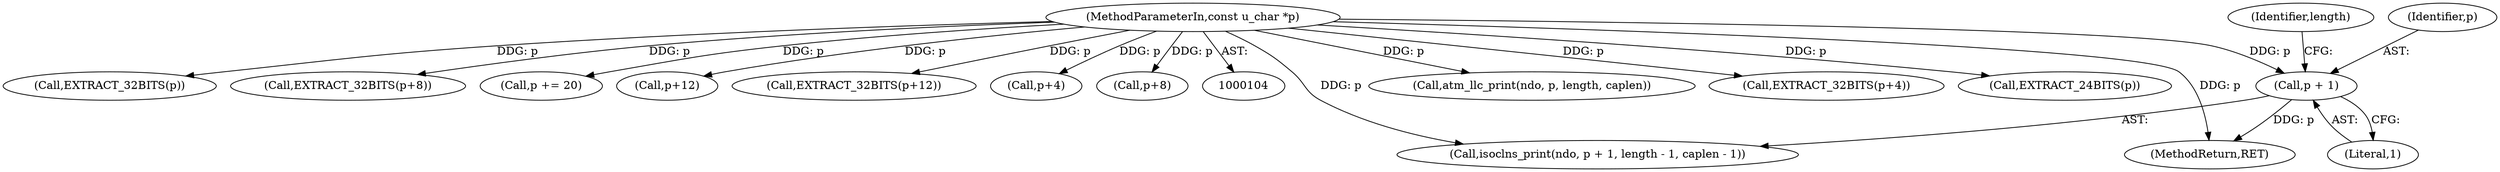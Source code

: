 digraph "0_tcpdump_1dcd10aceabbc03bf571ea32b892c522cbe923de@pointer" {
"1000159" [label="(Call,p + 1)"];
"1000107" [label="(MethodParameterIn,const u_char *p)"];
"1000107" [label="(MethodParameterIn,const u_char *p)"];
"1000264" [label="(Call,atm_llc_print(ndo, p, length, caplen))"];
"1000237" [label="(Call,EXTRACT_32BITS(p+4))"];
"1000271" [label="(MethodReturn,RET)"];
"1000189" [label="(Call,EXTRACT_24BITS(p))"];
"1000234" [label="(Call,EXTRACT_32BITS(p))"];
"1000242" [label="(Call,EXTRACT_32BITS(p+8))"];
"1000250" [label="(Call,p += 20)"];
"1000159" [label="(Call,p + 1)"];
"1000247" [label="(Call,p+12)"];
"1000160" [label="(Identifier,p)"];
"1000246" [label="(Call,EXTRACT_32BITS(p+12))"];
"1000238" [label="(Call,p+4)"];
"1000161" [label="(Literal,1)"];
"1000243" [label="(Call,p+8)"];
"1000163" [label="(Identifier,length)"];
"1000157" [label="(Call,isoclns_print(ndo, p + 1, length - 1, caplen - 1))"];
"1000159" -> "1000157"  [label="AST: "];
"1000159" -> "1000161"  [label="CFG: "];
"1000160" -> "1000159"  [label="AST: "];
"1000161" -> "1000159"  [label="AST: "];
"1000163" -> "1000159"  [label="CFG: "];
"1000159" -> "1000271"  [label="DDG: p"];
"1000107" -> "1000159"  [label="DDG: p"];
"1000107" -> "1000104"  [label="AST: "];
"1000107" -> "1000271"  [label="DDG: p"];
"1000107" -> "1000157"  [label="DDG: p"];
"1000107" -> "1000189"  [label="DDG: p"];
"1000107" -> "1000234"  [label="DDG: p"];
"1000107" -> "1000237"  [label="DDG: p"];
"1000107" -> "1000238"  [label="DDG: p"];
"1000107" -> "1000242"  [label="DDG: p"];
"1000107" -> "1000243"  [label="DDG: p"];
"1000107" -> "1000246"  [label="DDG: p"];
"1000107" -> "1000247"  [label="DDG: p"];
"1000107" -> "1000250"  [label="DDG: p"];
"1000107" -> "1000264"  [label="DDG: p"];
}
